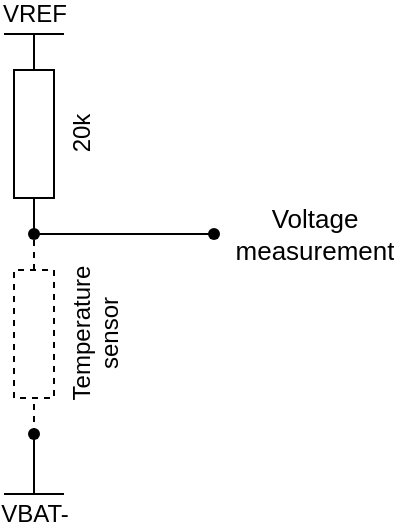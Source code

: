 <mxfile version="25.0.2">
  <diagram name="Seite-1" id="sjUAvwUevyCA7NdxIZOm">
    <mxGraphModel dx="627" dy="1086" grid="1" gridSize="10" guides="1" tooltips="1" connect="1" arrows="1" fold="1" page="1" pageScale="1" pageWidth="827" pageHeight="1169" math="0" shadow="0">
      <root>
        <mxCell id="0" />
        <mxCell id="1" parent="0" />
        <mxCell id="cpbJ1ofntCip87dNPCrm-2" value="20k" style="pointerEvents=1;verticalLabelPosition=bottom;shadow=0;dashed=0;align=center;html=1;verticalAlign=top;shape=mxgraph.electrical.resistors.resistor_1;rotation=-90;" vertex="1" parent="1">
          <mxGeometry x="120" y="180" width="100" height="20" as="geometry" />
        </mxCell>
        <mxCell id="cpbJ1ofntCip87dNPCrm-3" value="Temperature&lt;br&gt;sensor" style="pointerEvents=1;verticalLabelPosition=bottom;shadow=0;dashed=1;align=center;html=1;verticalAlign=top;shape=mxgraph.electrical.resistors.resistor_1;rotation=-90;" vertex="1" parent="1">
          <mxGeometry x="120" y="280" width="100" height="20" as="geometry" />
        </mxCell>
        <mxCell id="cpbJ1ofntCip87dNPCrm-5" value="" style="endArrow=none;html=1;rounded=0;" edge="1" parent="1">
          <mxGeometry width="50" height="50" relative="1" as="geometry">
            <mxPoint x="155" y="140" as="sourcePoint" />
            <mxPoint x="185" y="140" as="targetPoint" />
          </mxGeometry>
        </mxCell>
        <mxCell id="cpbJ1ofntCip87dNPCrm-14" value="VREF" style="edgeLabel;html=1;align=center;verticalAlign=middle;resizable=0;points=[];fontSize=12;" vertex="1" connectable="0" parent="cpbJ1ofntCip87dNPCrm-5">
          <mxGeometry x="0.387" y="-1" relative="1" as="geometry">
            <mxPoint x="-6" y="-11" as="offset" />
          </mxGeometry>
        </mxCell>
        <mxCell id="cpbJ1ofntCip87dNPCrm-6" value="" style="endArrow=none;html=1;rounded=0;" edge="1" parent="1">
          <mxGeometry width="50" height="50" relative="1" as="geometry">
            <mxPoint x="155" y="370" as="sourcePoint" />
            <mxPoint x="185" y="370" as="targetPoint" />
          </mxGeometry>
        </mxCell>
        <mxCell id="cpbJ1ofntCip87dNPCrm-13" value="VBAT-" style="edgeLabel;html=1;align=center;verticalAlign=middle;resizable=0;points=[];fontSize=12;" vertex="1" connectable="0" parent="cpbJ1ofntCip87dNPCrm-6">
          <mxGeometry x="0.653" y="1" relative="1" as="geometry">
            <mxPoint x="-10" y="11" as="offset" />
          </mxGeometry>
        </mxCell>
        <mxCell id="cpbJ1ofntCip87dNPCrm-7" value="" style="endArrow=none;html=1;rounded=0;entryX=0;entryY=0.5;entryDx=0;entryDy=0;entryPerimeter=0;" edge="1" parent="1" target="cpbJ1ofntCip87dNPCrm-3">
          <mxGeometry width="50" height="50" relative="1" as="geometry">
            <mxPoint x="170" y="370" as="sourcePoint" />
            <mxPoint x="185" y="360" as="targetPoint" />
          </mxGeometry>
        </mxCell>
        <mxCell id="cpbJ1ofntCip87dNPCrm-8" value="" style="endArrow=none;html=1;rounded=0;entryX=1;entryY=0.5;entryDx=0;entryDy=0;entryPerimeter=0;" edge="1" parent="1" source="cpbJ1ofntCip87dNPCrm-10" target="cpbJ1ofntCip87dNPCrm-3">
          <mxGeometry width="50" height="50" relative="1" as="geometry">
            <mxPoint x="260" y="240" as="sourcePoint" />
            <mxPoint x="219.52" y="210" as="targetPoint" />
          </mxGeometry>
        </mxCell>
        <mxCell id="cpbJ1ofntCip87dNPCrm-9" value="" style="endArrow=none;html=1;rounded=0;entryDx=0;entryDy=0;entryPerimeter=0;" edge="1" parent="1" source="cpbJ1ofntCip87dNPCrm-11" target="cpbJ1ofntCip87dNPCrm-10">
          <mxGeometry width="50" height="50" relative="1" as="geometry">
            <mxPoint x="260" y="240" as="sourcePoint" />
            <mxPoint x="170" y="240" as="targetPoint" />
          </mxGeometry>
        </mxCell>
        <mxCell id="cpbJ1ofntCip87dNPCrm-15" value="Voltage&lt;br&gt;measurement" style="edgeLabel;html=1;align=center;verticalAlign=middle;resizable=0;points=[];fontSize=13;" vertex="1" connectable="0" parent="cpbJ1ofntCip87dNPCrm-9">
          <mxGeometry x="-0.587" y="-1" relative="1" as="geometry">
            <mxPoint x="68" y="1" as="offset" />
          </mxGeometry>
        </mxCell>
        <mxCell id="cpbJ1ofntCip87dNPCrm-10" value="" style="shape=waypoint;sketch=0;fillStyle=solid;size=6;pointerEvents=1;points=[];fillColor=none;resizable=0;rotatable=0;perimeter=centerPerimeter;snapToPoint=1;" vertex="1" parent="1">
          <mxGeometry x="160" y="230" width="20" height="20" as="geometry" />
        </mxCell>
        <mxCell id="cpbJ1ofntCip87dNPCrm-11" value="" style="shape=waypoint;sketch=0;fillStyle=solid;size=6;pointerEvents=1;points=[];fillColor=none;resizable=0;rotatable=0;perimeter=centerPerimeter;snapToPoint=1;" vertex="1" parent="1">
          <mxGeometry x="250" y="230" width="20" height="20" as="geometry" />
        </mxCell>
        <mxCell id="cpbJ1ofntCip87dNPCrm-12" value="" style="shape=waypoint;sketch=0;fillStyle=solid;size=6;pointerEvents=1;points=[];fillColor=none;resizable=0;rotatable=0;perimeter=centerPerimeter;snapToPoint=1;" vertex="1" parent="1">
          <mxGeometry x="160" y="330" width="20" height="20" as="geometry" />
        </mxCell>
      </root>
    </mxGraphModel>
  </diagram>
</mxfile>
